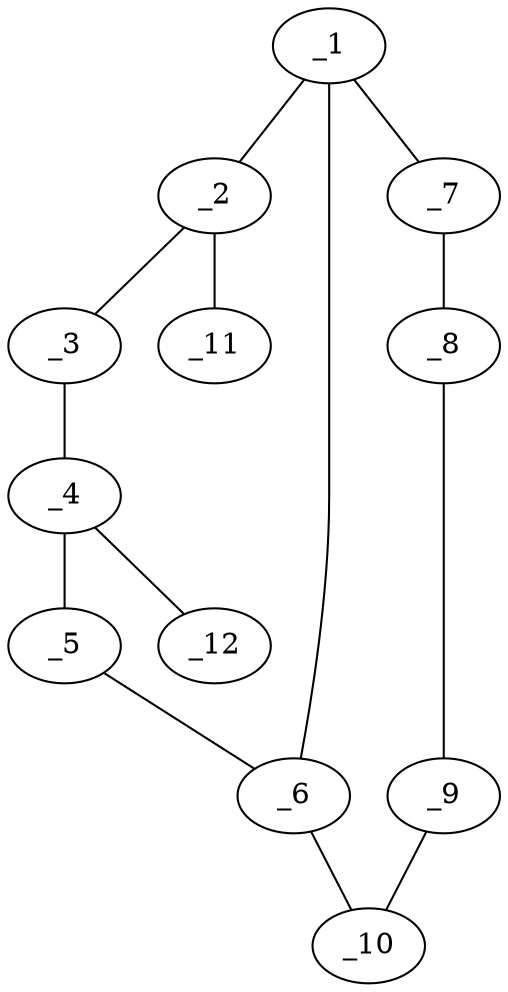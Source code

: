 graph molid660048 {
	_1	 [charge=0,
		chem=1,
		symbol="C  ",
		x="3.7321",
		y=0];
	_2	 [charge=0,
		chem=1,
		symbol="C  ",
		x="4.5981",
		y="-0.5"];
	_1 -- _2	 [valence=1];
	_6	 [charge=0,
		chem=1,
		symbol="C  ",
		x="3.7321",
		y=1];
	_1 -- _6	 [valence=1];
	_7	 [charge=0,
		chem=1,
		symbol="C  ",
		x="2.866",
		y="-0.5"];
	_1 -- _7	 [valence=2];
	_3	 [charge=0,
		chem=1,
		symbol="C  ",
		x="5.4641",
		y=0];
	_2 -- _3	 [valence=1];
	_11	 [charge=0,
		chem=2,
		symbol="O  ",
		x="4.5981",
		y="-1.5"];
	_2 -- _11	 [valence=2];
	_4	 [charge=0,
		chem=1,
		symbol="C  ",
		x="5.4641",
		y=1];
	_3 -- _4	 [valence=2];
	_5	 [charge=0,
		chem=2,
		symbol="O  ",
		x="4.5981",
		y="1.5"];
	_4 -- _5	 [valence=1];
	_12	 [charge=0,
		chem=1,
		symbol="C  ",
		x="6.3301",
		y="1.5"];
	_4 -- _12	 [valence=1];
	_5 -- _6	 [valence=1];
	_10	 [charge=0,
		chem=1,
		symbol="C  ",
		x="2.866",
		y="1.5"];
	_6 -- _10	 [valence=2];
	_8	 [charge=0,
		chem=1,
		symbol="C  ",
		x=2,
		y=0];
	_7 -- _8	 [valence=1];
	_9	 [charge=0,
		chem=1,
		symbol="C  ",
		x=2,
		y=1];
	_8 -- _9	 [valence=2];
	_9 -- _10	 [valence=1];
}
